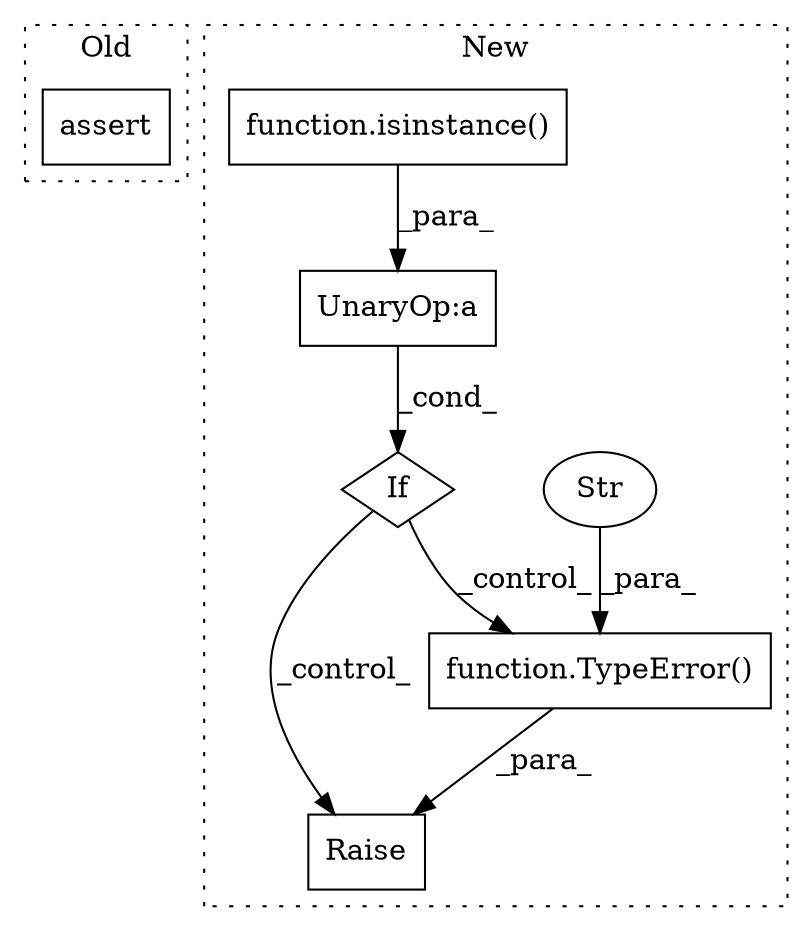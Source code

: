 digraph G {
subgraph cluster0 {
1 [label="assert" a="65" s="5291" l="7" shape="box"];
label = "Old";
style="dotted";
}
subgraph cluster1 {
2 [label="function.TypeError()" a="75" s="6038,6105" l="10,1" shape="box"];
3 [label="If" a="96" s="5967" l="3" shape="diamond"];
4 [label="Raise" a="91" s="6032" l="6" shape="box"];
5 [label="UnaryOp:a" a="61" s="5970" l="48" shape="box"];
6 [label="Str" a="66" s="6048" l="57" shape="ellipse"];
7 [label="function.isinstance()" a="75" s="5974,6017" l="11,1" shape="box"];
label = "New";
style="dotted";
}
2 -> 4 [label="_para_"];
3 -> 4 [label="_control_"];
3 -> 2 [label="_control_"];
5 -> 3 [label="_cond_"];
6 -> 2 [label="_para_"];
7 -> 5 [label="_para_"];
}